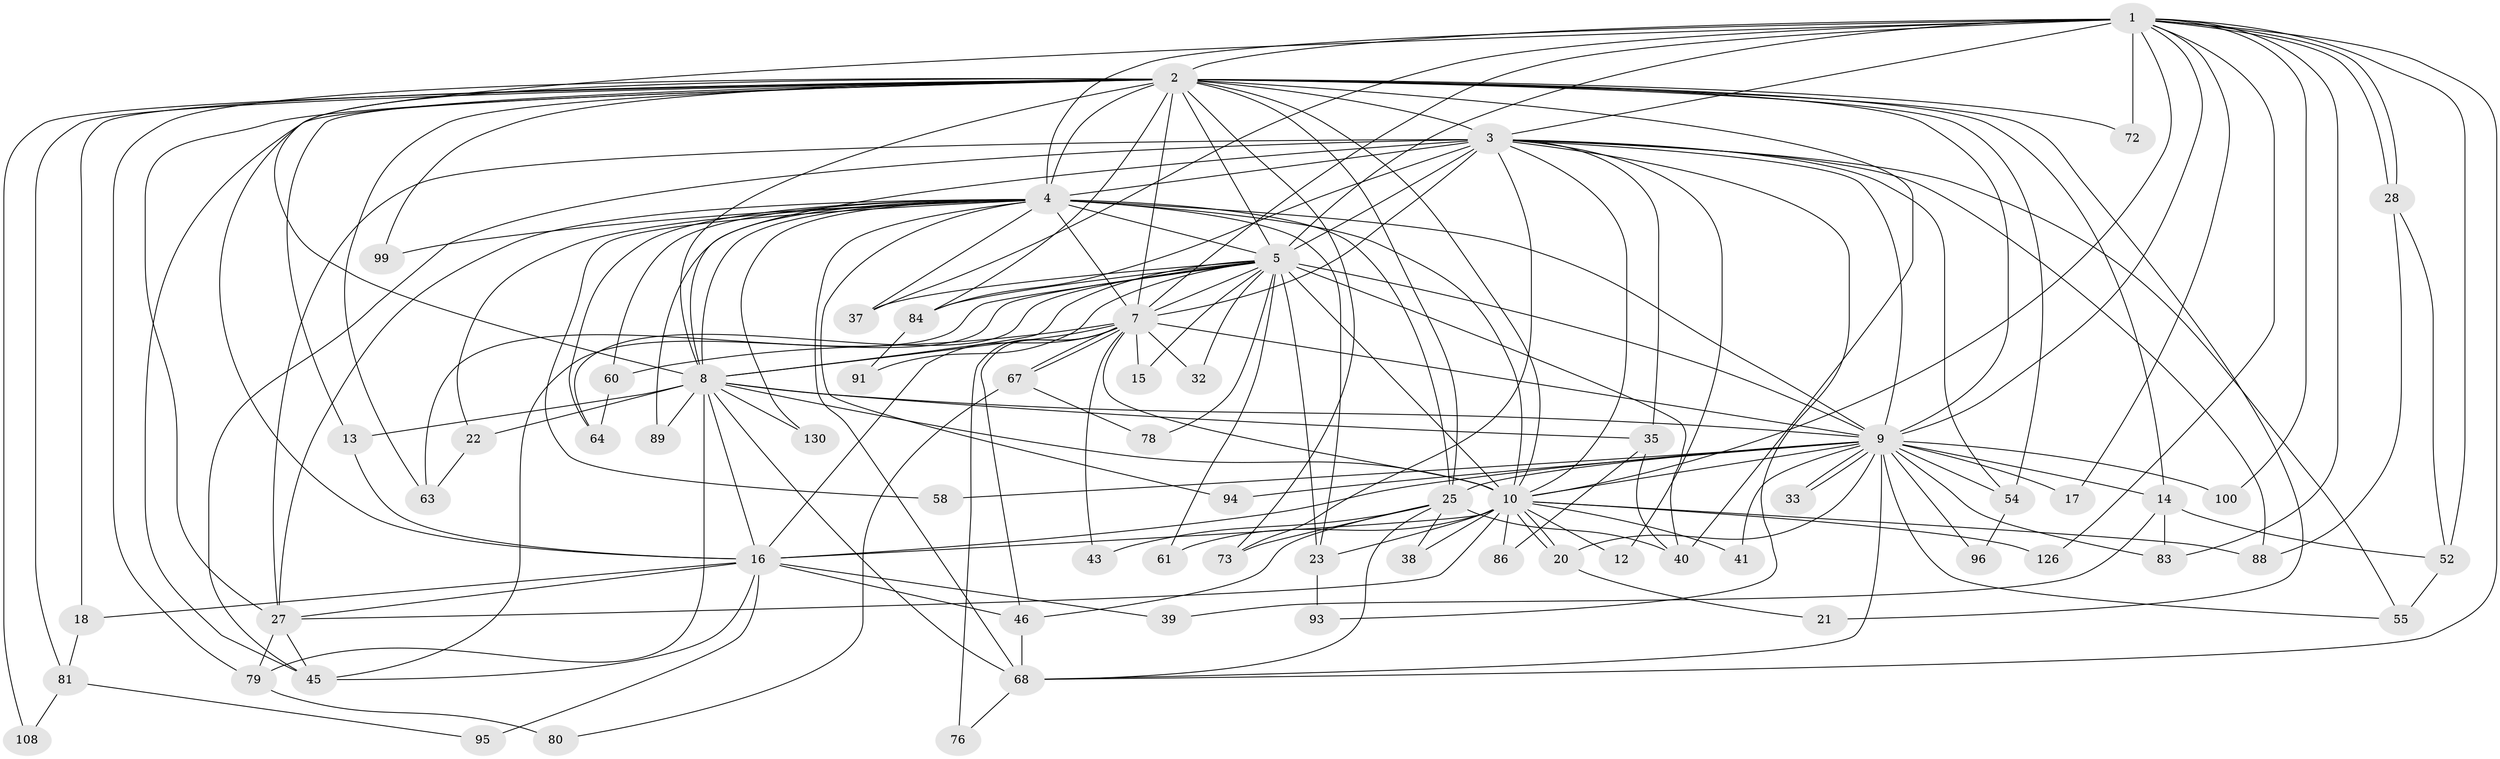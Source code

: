 // original degree distribution, {21: 0.007575757575757576, 31: 0.007575757575757576, 16: 0.007575757575757576, 27: 0.007575757575757576, 24: 0.007575757575757576, 23: 0.007575757575757576, 22: 0.015151515151515152, 19: 0.007575757575757576, 25: 0.007575757575757576, 4: 0.14393939393939395, 2: 0.5, 3: 0.20454545454545456, 5: 0.03787878787878788, 10: 0.007575757575757576, 6: 0.030303030303030304}
// Generated by graph-tools (version 1.1) at 2025/13/03/09/25 04:13:50]
// undirected, 66 vertices, 181 edges
graph export_dot {
graph [start="1"]
  node [color=gray90,style=filled];
  1;
  2 [super="+107+66+36+31+125+53+11"];
  3 [super="+47+6+106+49+112+74"];
  4;
  5 [super="+56+59+90+29+48+51"];
  7 [super="+103"];
  8;
  9 [super="+19"];
  10;
  12;
  13;
  14 [super="+44"];
  15;
  16 [super="+24"];
  17;
  18;
  20 [super="+77"];
  21;
  22;
  23 [super="+34"];
  25 [super="+62+87+30"];
  27 [super="+85+118+75"];
  28;
  32;
  33;
  35 [super="+69"];
  37;
  38;
  39;
  40 [super="+115"];
  41;
  43;
  45 [super="+97"];
  46;
  52 [super="+82+104"];
  54 [super="+114"];
  55;
  58;
  60 [super="+111"];
  61;
  63;
  64;
  67;
  68 [super="+113+98"];
  72;
  73 [super="+122"];
  76;
  78;
  79 [super="+116"];
  80;
  81;
  83;
  84 [super="+132"];
  86;
  88 [super="+101"];
  89;
  91;
  93;
  94;
  95;
  96;
  99;
  100 [super="+102"];
  108;
  126;
  130;
  1 -- 2 [weight=2];
  1 -- 3 [weight=2];
  1 -- 4;
  1 -- 5 [weight=2];
  1 -- 7;
  1 -- 8;
  1 -- 9;
  1 -- 10;
  1 -- 17;
  1 -- 28;
  1 -- 28;
  1 -- 37;
  1 -- 52;
  1 -- 68;
  1 -- 72;
  1 -- 83;
  1 -- 100;
  1 -- 126;
  2 -- 3 [weight=4];
  2 -- 4 [weight=2];
  2 -- 5 [weight=2];
  2 -- 7 [weight=2];
  2 -- 8 [weight=2];
  2 -- 9 [weight=2];
  2 -- 10 [weight=2];
  2 -- 13;
  2 -- 14;
  2 -- 16;
  2 -- 18;
  2 -- 21 [weight=2];
  2 -- 27;
  2 -- 72;
  2 -- 73;
  2 -- 79;
  2 -- 84;
  2 -- 108;
  2 -- 54;
  2 -- 63;
  2 -- 81;
  2 -- 99;
  2 -- 40;
  2 -- 45 [weight=2];
  2 -- 25;
  3 -- 4 [weight=4];
  3 -- 5 [weight=6];
  3 -- 7 [weight=2];
  3 -- 8 [weight=2];
  3 -- 9 [weight=3];
  3 -- 10 [weight=2];
  3 -- 27 [weight=2];
  3 -- 73;
  3 -- 12;
  3 -- 84;
  3 -- 88 [weight=2];
  3 -- 93;
  3 -- 35;
  3 -- 45;
  3 -- 54 [weight=2];
  3 -- 55;
  4 -- 5;
  4 -- 7 [weight=2];
  4 -- 8;
  4 -- 9 [weight=2];
  4 -- 10;
  4 -- 22;
  4 -- 23;
  4 -- 25;
  4 -- 37;
  4 -- 58;
  4 -- 60;
  4 -- 64;
  4 -- 68;
  4 -- 89;
  4 -- 94;
  4 -- 99;
  4 -- 130;
  4 -- 27;
  5 -- 7 [weight=3];
  5 -- 8 [weight=2];
  5 -- 9 [weight=3];
  5 -- 10;
  5 -- 15;
  5 -- 40;
  5 -- 61;
  5 -- 63;
  5 -- 64;
  5 -- 78;
  5 -- 23;
  5 -- 84;
  5 -- 32;
  5 -- 37;
  5 -- 91;
  5 -- 45;
  7 -- 8;
  7 -- 9;
  7 -- 10;
  7 -- 15;
  7 -- 32;
  7 -- 43;
  7 -- 46;
  7 -- 60;
  7 -- 67;
  7 -- 67;
  7 -- 76;
  7 -- 16;
  8 -- 9;
  8 -- 10;
  8 -- 13;
  8 -- 22;
  8 -- 35;
  8 -- 89;
  8 -- 130;
  8 -- 68;
  8 -- 79;
  8 -- 16;
  9 -- 10;
  9 -- 14 [weight=2];
  9 -- 17;
  9 -- 25 [weight=2];
  9 -- 33;
  9 -- 33;
  9 -- 54;
  9 -- 55;
  9 -- 58;
  9 -- 94;
  9 -- 96;
  9 -- 100 [weight=2];
  9 -- 41;
  9 -- 83;
  9 -- 68;
  9 -- 20;
  9 -- 16;
  10 -- 12;
  10 -- 16;
  10 -- 20;
  10 -- 20;
  10 -- 23;
  10 -- 38;
  10 -- 41;
  10 -- 61;
  10 -- 86;
  10 -- 88;
  10 -- 126;
  10 -- 27;
  13 -- 16;
  14 -- 39;
  14 -- 83;
  14 -- 52;
  16 -- 18;
  16 -- 27;
  16 -- 39;
  16 -- 45;
  16 -- 46;
  16 -- 95;
  18 -- 81;
  20 -- 21;
  22 -- 63;
  23 -- 93;
  25 -- 38;
  25 -- 73;
  25 -- 46;
  25 -- 68;
  25 -- 43;
  25 -- 40;
  27 -- 45;
  27 -- 79;
  28 -- 52;
  28 -- 88;
  35 -- 40;
  35 -- 86;
  46 -- 68;
  52 -- 55;
  54 -- 96;
  60 -- 64;
  67 -- 78;
  67 -- 80;
  68 -- 76;
  79 -- 80;
  81 -- 95;
  81 -- 108;
  84 -- 91;
}
